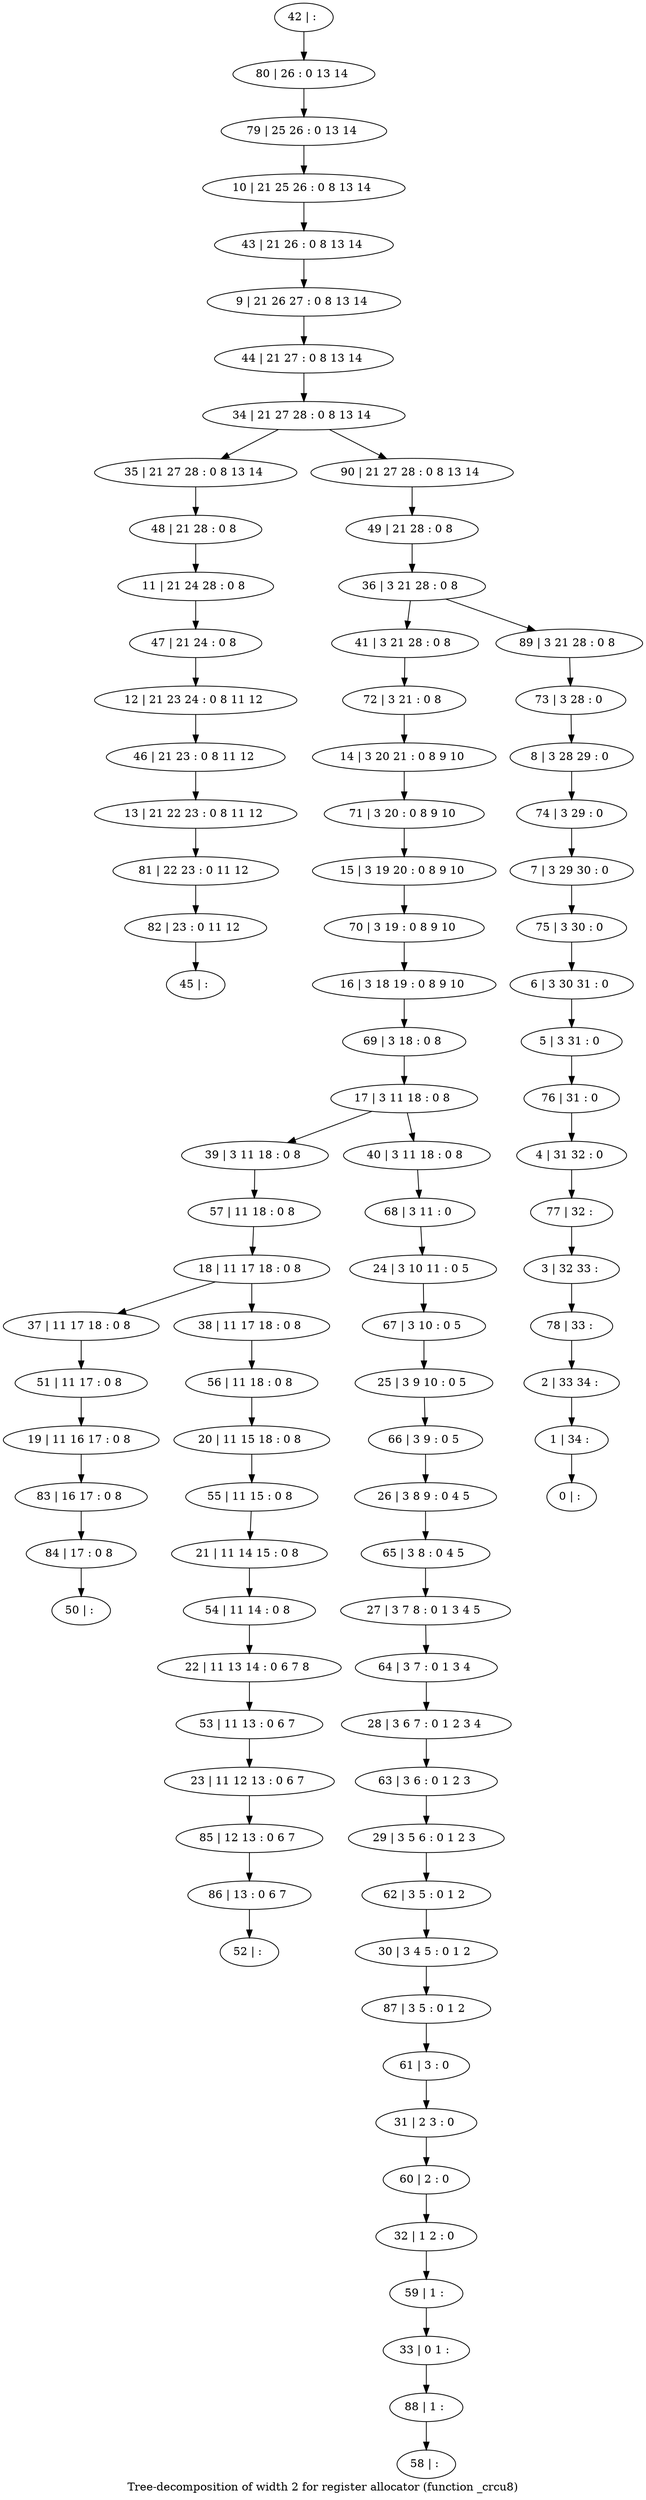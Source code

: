 digraph G {
graph [label="Tree-decomposition of width 2 for register allocator (function _crcu8)"]
0[label="0 | : "];
1[label="1 | 34 : "];
2[label="2 | 33 34 : "];
3[label="3 | 32 33 : "];
4[label="4 | 31 32 : 0 "];
5[label="5 | 3 31 : 0 "];
6[label="6 | 3 30 31 : 0 "];
7[label="7 | 3 29 30 : 0 "];
8[label="8 | 3 28 29 : 0 "];
9[label="9 | 21 26 27 : 0 8 13 14 "];
10[label="10 | 21 25 26 : 0 8 13 14 "];
11[label="11 | 21 24 28 : 0 8 "];
12[label="12 | 21 23 24 : 0 8 11 12 "];
13[label="13 | 21 22 23 : 0 8 11 12 "];
14[label="14 | 3 20 21 : 0 8 9 10 "];
15[label="15 | 3 19 20 : 0 8 9 10 "];
16[label="16 | 3 18 19 : 0 8 9 10 "];
17[label="17 | 3 11 18 : 0 8 "];
18[label="18 | 11 17 18 : 0 8 "];
19[label="19 | 11 16 17 : 0 8 "];
20[label="20 | 11 15 18 : 0 8 "];
21[label="21 | 11 14 15 : 0 8 "];
22[label="22 | 11 13 14 : 0 6 7 8 "];
23[label="23 | 11 12 13 : 0 6 7 "];
24[label="24 | 3 10 11 : 0 5 "];
25[label="25 | 3 9 10 : 0 5 "];
26[label="26 | 3 8 9 : 0 4 5 "];
27[label="27 | 3 7 8 : 0 1 3 4 5 "];
28[label="28 | 3 6 7 : 0 1 2 3 4 "];
29[label="29 | 3 5 6 : 0 1 2 3 "];
30[label="30 | 3 4 5 : 0 1 2 "];
31[label="31 | 2 3 : 0 "];
32[label="32 | 1 2 : 0 "];
33[label="33 | 0 1 : "];
34[label="34 | 21 27 28 : 0 8 13 14 "];
35[label="35 | 21 27 28 : 0 8 13 14 "];
36[label="36 | 3 21 28 : 0 8 "];
37[label="37 | 11 17 18 : 0 8 "];
38[label="38 | 11 17 18 : 0 8 "];
39[label="39 | 3 11 18 : 0 8 "];
40[label="40 | 3 11 18 : 0 8 "];
41[label="41 | 3 21 28 : 0 8 "];
42[label="42 | : "];
43[label="43 | 21 26 : 0 8 13 14 "];
44[label="44 | 21 27 : 0 8 13 14 "];
45[label="45 | : "];
46[label="46 | 21 23 : 0 8 11 12 "];
47[label="47 | 21 24 : 0 8 "];
48[label="48 | 21 28 : 0 8 "];
49[label="49 | 21 28 : 0 8 "];
50[label="50 | : "];
51[label="51 | 11 17 : 0 8 "];
52[label="52 | : "];
53[label="53 | 11 13 : 0 6 7 "];
54[label="54 | 11 14 : 0 8 "];
55[label="55 | 11 15 : 0 8 "];
56[label="56 | 11 18 : 0 8 "];
57[label="57 | 11 18 : 0 8 "];
58[label="58 | : "];
59[label="59 | 1 : "];
60[label="60 | 2 : 0 "];
61[label="61 | 3 : 0 "];
62[label="62 | 3 5 : 0 1 2 "];
63[label="63 | 3 6 : 0 1 2 3 "];
64[label="64 | 3 7 : 0 1 3 4 "];
65[label="65 | 3 8 : 0 4 5 "];
66[label="66 | 3 9 : 0 5 "];
67[label="67 | 3 10 : 0 5 "];
68[label="68 | 3 11 : 0 "];
69[label="69 | 3 18 : 0 8 "];
70[label="70 | 3 19 : 0 8 9 10 "];
71[label="71 | 3 20 : 0 8 9 10 "];
72[label="72 | 3 21 : 0 8 "];
73[label="73 | 3 28 : 0 "];
74[label="74 | 3 29 : 0 "];
75[label="75 | 3 30 : 0 "];
76[label="76 | 31 : 0 "];
77[label="77 | 32 : "];
78[label="78 | 33 : "];
79[label="79 | 25 26 : 0 13 14 "];
80[label="80 | 26 : 0 13 14 "];
81[label="81 | 22 23 : 0 11 12 "];
82[label="82 | 23 : 0 11 12 "];
83[label="83 | 16 17 : 0 8 "];
84[label="84 | 17 : 0 8 "];
85[label="85 | 12 13 : 0 6 7 "];
86[label="86 | 13 : 0 6 7 "];
87[label="87 | 3 5 : 0 1 2 "];
88[label="88 | 1 : "];
89[label="89 | 3 21 28 : 0 8 "];
90[label="90 | 21 27 28 : 0 8 13 14 "];
18->37 ;
18->38 ;
17->39 ;
17->40 ;
46->13 ;
12->46 ;
47->12 ;
11->47 ;
48->11 ;
35->48 ;
51->19 ;
37->51 ;
53->23 ;
22->53 ;
54->22 ;
21->54 ;
55->21 ;
20->55 ;
56->20 ;
38->56 ;
57->18 ;
39->57 ;
59->33 ;
32->59 ;
60->32 ;
31->60 ;
61->31 ;
62->30 ;
29->62 ;
63->29 ;
28->63 ;
64->28 ;
27->64 ;
65->27 ;
26->65 ;
66->26 ;
25->66 ;
67->25 ;
24->67 ;
68->24 ;
40->68 ;
69->17 ;
16->69 ;
70->16 ;
15->70 ;
71->15 ;
14->71 ;
72->14 ;
41->72 ;
13->81 ;
82->45 ;
81->82 ;
19->83 ;
84->50 ;
83->84 ;
23->85 ;
86->52 ;
85->86 ;
87->61 ;
30->87 ;
88->58 ;
33->88 ;
42->80 ;
80->79 ;
79->10 ;
10->43 ;
43->9 ;
9->44 ;
44->34 ;
49->36 ;
73->8 ;
8->74 ;
74->7 ;
7->75 ;
75->6 ;
6->5 ;
5->76 ;
76->4 ;
4->77 ;
77->3 ;
3->78 ;
78->2 ;
2->1 ;
1->0 ;
89->73 ;
90->49 ;
36->41 ;
36->89 ;
34->35 ;
34->90 ;
}
